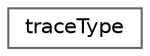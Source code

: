 digraph "Graphical Class Hierarchy"
{
 // LATEX_PDF_SIZE
  bgcolor="transparent";
  edge [fontname=Helvetica,fontsize=10,labelfontname=Helvetica,labelfontsize=10];
  node [fontname=Helvetica,fontsize=10,shape=box,height=0.2,width=0.4];
  rankdir="LR";
  Node0 [id="Node000000",label="traceType",height=0.2,width=0.4,color="grey40", fillcolor="white", style="filled",URL="$classtrace_type.html",tooltip="Tracer type used for immersed boundaries. Identifies traces of nodes and integration points on backgr..."];
}
